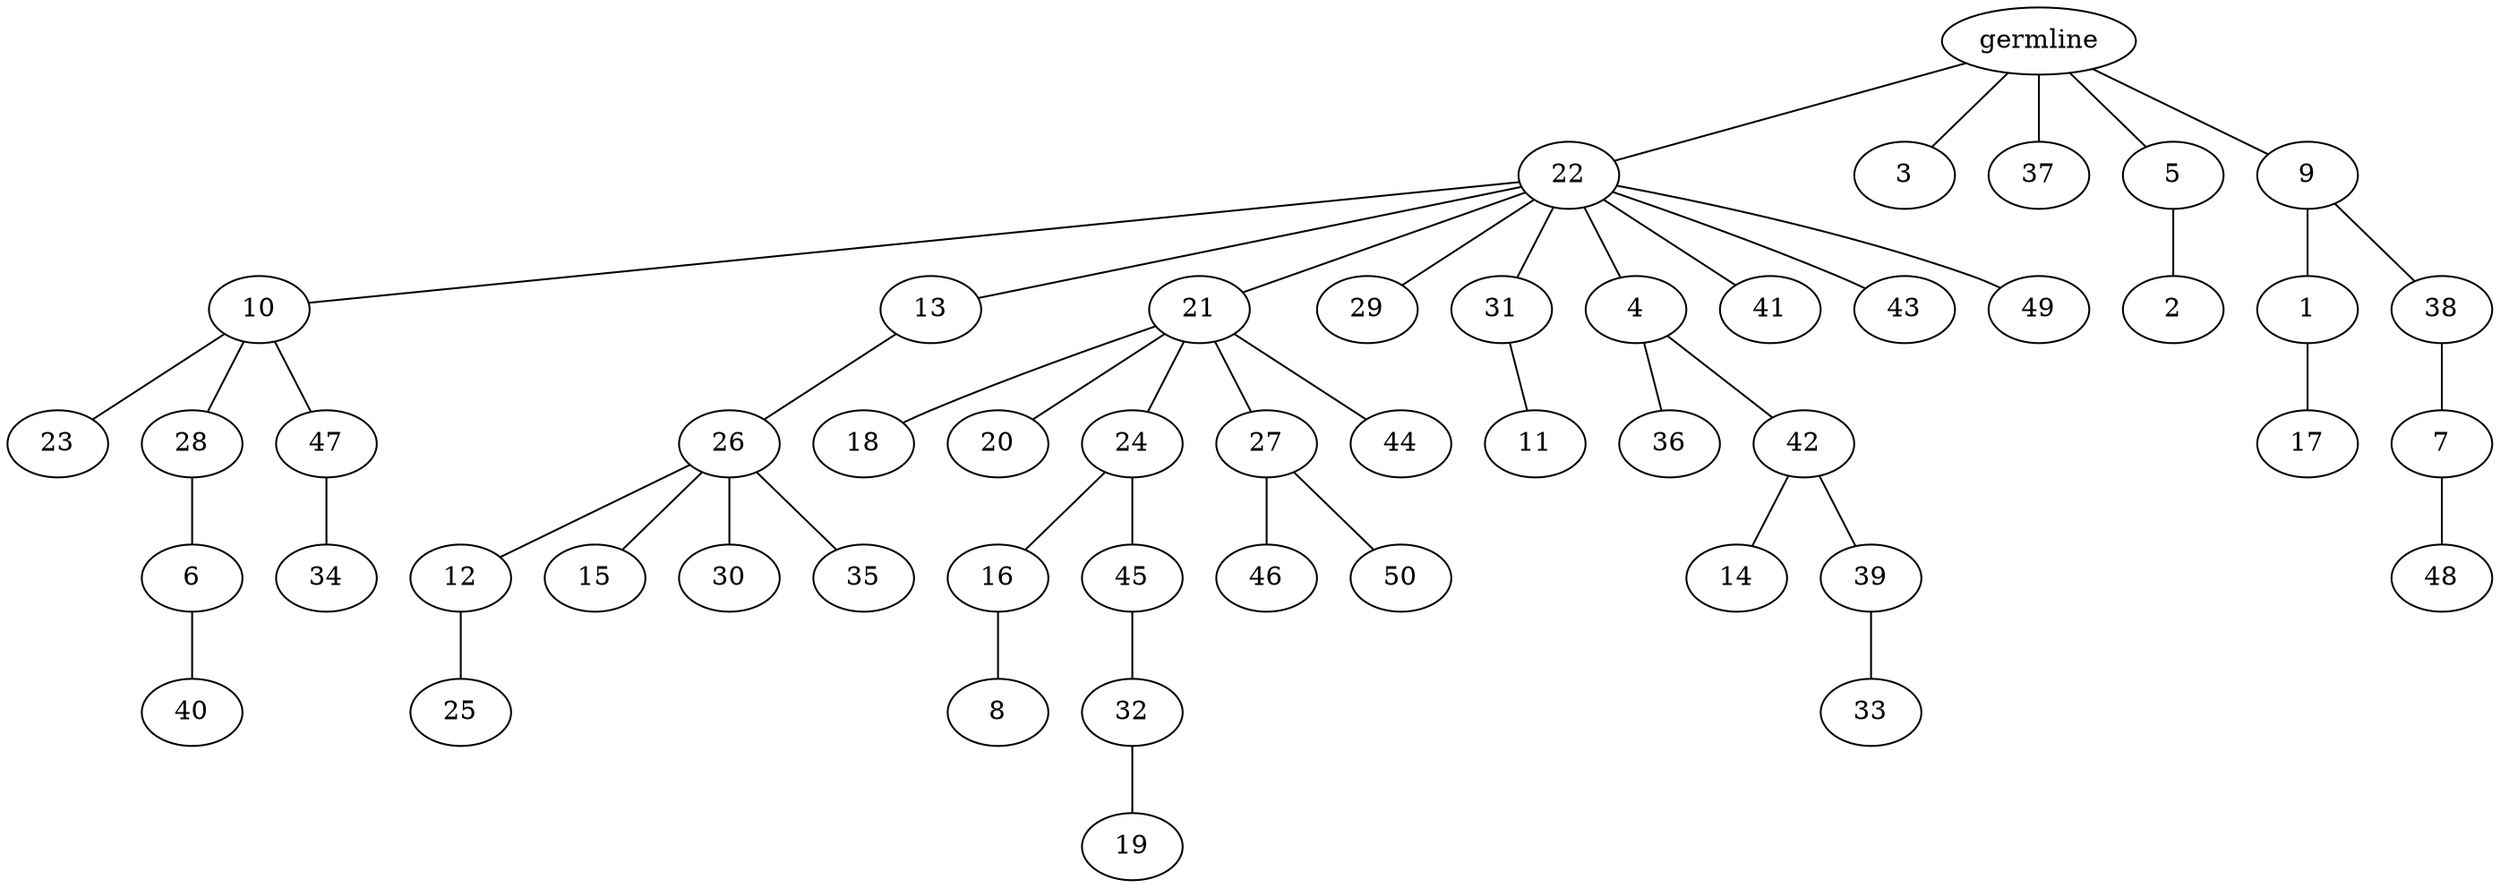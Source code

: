 graph tree {
    "140520810279936" [label="germline"];
    "140520806692608" [label="22"];
    "140520806691264" [label="10"];
    "140520806691312" [label="23"];
    "140520806692176" [label="28"];
    "140520806693952" [label="6"];
    "140520793133888" [label="40"];
    "140520806694528" [label="47"];
    "140520806691456" [label="34"];
    "140520806692512" [label="13"];
    "140520806694432" [label="26"];
    "140520806690928" [label="12"];
    "140520806691024" [label="25"];
    "140520806692128" [label="15"];
    "140520806693232" [label="30"];
    "140520806691216" [label="35"];
    "140520806693280" [label="21"];
    "140520806694144" [label="18"];
    "140520806691744" [label="20"];
    "140520806691936" [label="24"];
    "140520806691984" [label="16"];
    "140520796704832" [label="8"];
    "140520806692944" [label="45"];
    "140520796707232" [label="32"];
    "140520796706704" [label="19"];
    "140520806694384" [label="27"];
    "140520796707472" [label="46"];
    "140520796706272" [label="50"];
    "140520796708672" [label="44"];
    "140520806692080" [label="29"];
    "140520796706992" [label="31"];
    "140520796704976" [label="11"];
    "140520796706368" [label="4"];
    "140520796706512" [label="36"];
    "140520796705936" [label="42"];
    "140520796708000" [label="14"];
    "140520796705600" [label="39"];
    "140520796706800" [label="33"];
    "140520796708384" [label="41"];
    "140520796707760" [label="43"];
    "140520796706176" [label="49"];
    "140520806691600" [label="3"];
    "140520796706896" [label="37"];
    "140520796705456" [label="5"];
    "140520796705552" [label="2"];
    "140520796705408" [label="9"];
    "140520796670896" [label="1"];
    "140520796670368" [label="17"];
    "140520796670032" [label="38"];
    "140520796668352" [label="7"];
    "140520796669696" [label="48"];
    "140520810279936" -- "140520806692608";
    "140520810279936" -- "140520806691600";
    "140520810279936" -- "140520796706896";
    "140520810279936" -- "140520796705456";
    "140520810279936" -- "140520796705408";
    "140520806692608" -- "140520806691264";
    "140520806692608" -- "140520806692512";
    "140520806692608" -- "140520806693280";
    "140520806692608" -- "140520806692080";
    "140520806692608" -- "140520796706992";
    "140520806692608" -- "140520796706368";
    "140520806692608" -- "140520796708384";
    "140520806692608" -- "140520796707760";
    "140520806692608" -- "140520796706176";
    "140520806691264" -- "140520806691312";
    "140520806691264" -- "140520806692176";
    "140520806691264" -- "140520806694528";
    "140520806692176" -- "140520806693952";
    "140520806693952" -- "140520793133888";
    "140520806694528" -- "140520806691456";
    "140520806692512" -- "140520806694432";
    "140520806694432" -- "140520806690928";
    "140520806694432" -- "140520806692128";
    "140520806694432" -- "140520806693232";
    "140520806694432" -- "140520806691216";
    "140520806690928" -- "140520806691024";
    "140520806693280" -- "140520806694144";
    "140520806693280" -- "140520806691744";
    "140520806693280" -- "140520806691936";
    "140520806693280" -- "140520806694384";
    "140520806693280" -- "140520796708672";
    "140520806691936" -- "140520806691984";
    "140520806691936" -- "140520806692944";
    "140520806691984" -- "140520796704832";
    "140520806692944" -- "140520796707232";
    "140520796707232" -- "140520796706704";
    "140520806694384" -- "140520796707472";
    "140520806694384" -- "140520796706272";
    "140520796706992" -- "140520796704976";
    "140520796706368" -- "140520796706512";
    "140520796706368" -- "140520796705936";
    "140520796705936" -- "140520796708000";
    "140520796705936" -- "140520796705600";
    "140520796705600" -- "140520796706800";
    "140520796705456" -- "140520796705552";
    "140520796705408" -- "140520796670896";
    "140520796705408" -- "140520796670032";
    "140520796670896" -- "140520796670368";
    "140520796670032" -- "140520796668352";
    "140520796668352" -- "140520796669696";
}

